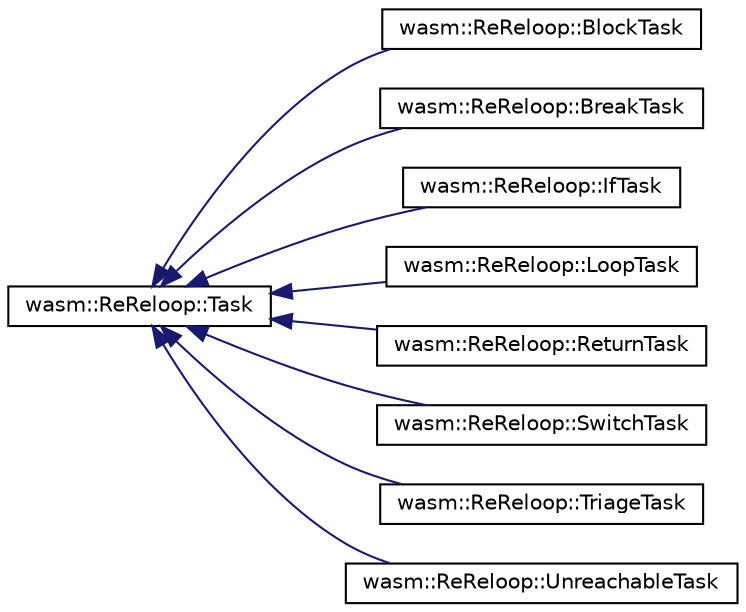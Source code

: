 digraph "Graphical Class Hierarchy"
{
  edge [fontname="Helvetica",fontsize="10",labelfontname="Helvetica",labelfontsize="10"];
  node [fontname="Helvetica",fontsize="10",shape=record];
  rankdir="LR";
  Node0 [label="wasm::ReReloop::Task",height=0.2,width=0.4,color="black", fillcolor="white", style="filled",URL="$structwasm_1_1_re_reloop_1_1_task.html"];
  Node0 -> Node1 [dir="back",color="midnightblue",fontsize="10",style="solid",fontname="Helvetica"];
  Node1 [label="wasm::ReReloop::BlockTask",height=0.2,width=0.4,color="black", fillcolor="white", style="filled",URL="$structwasm_1_1_re_reloop_1_1_block_task.html"];
  Node0 -> Node2 [dir="back",color="midnightblue",fontsize="10",style="solid",fontname="Helvetica"];
  Node2 [label="wasm::ReReloop::BreakTask",height=0.2,width=0.4,color="black", fillcolor="white", style="filled",URL="$structwasm_1_1_re_reloop_1_1_break_task.html"];
  Node0 -> Node3 [dir="back",color="midnightblue",fontsize="10",style="solid",fontname="Helvetica"];
  Node3 [label="wasm::ReReloop::IfTask",height=0.2,width=0.4,color="black", fillcolor="white", style="filled",URL="$structwasm_1_1_re_reloop_1_1_if_task.html"];
  Node0 -> Node4 [dir="back",color="midnightblue",fontsize="10",style="solid",fontname="Helvetica"];
  Node4 [label="wasm::ReReloop::LoopTask",height=0.2,width=0.4,color="black", fillcolor="white", style="filled",URL="$structwasm_1_1_re_reloop_1_1_loop_task.html"];
  Node0 -> Node5 [dir="back",color="midnightblue",fontsize="10",style="solid",fontname="Helvetica"];
  Node5 [label="wasm::ReReloop::ReturnTask",height=0.2,width=0.4,color="black", fillcolor="white", style="filled",URL="$structwasm_1_1_re_reloop_1_1_return_task.html"];
  Node0 -> Node6 [dir="back",color="midnightblue",fontsize="10",style="solid",fontname="Helvetica"];
  Node6 [label="wasm::ReReloop::SwitchTask",height=0.2,width=0.4,color="black", fillcolor="white", style="filled",URL="$structwasm_1_1_re_reloop_1_1_switch_task.html"];
  Node0 -> Node7 [dir="back",color="midnightblue",fontsize="10",style="solid",fontname="Helvetica"];
  Node7 [label="wasm::ReReloop::TriageTask",height=0.2,width=0.4,color="black", fillcolor="white", style="filled",URL="$structwasm_1_1_re_reloop_1_1_triage_task.html"];
  Node0 -> Node8 [dir="back",color="midnightblue",fontsize="10",style="solid",fontname="Helvetica"];
  Node8 [label="wasm::ReReloop::UnreachableTask",height=0.2,width=0.4,color="black", fillcolor="white", style="filled",URL="$structwasm_1_1_re_reloop_1_1_unreachable_task.html"];
}
